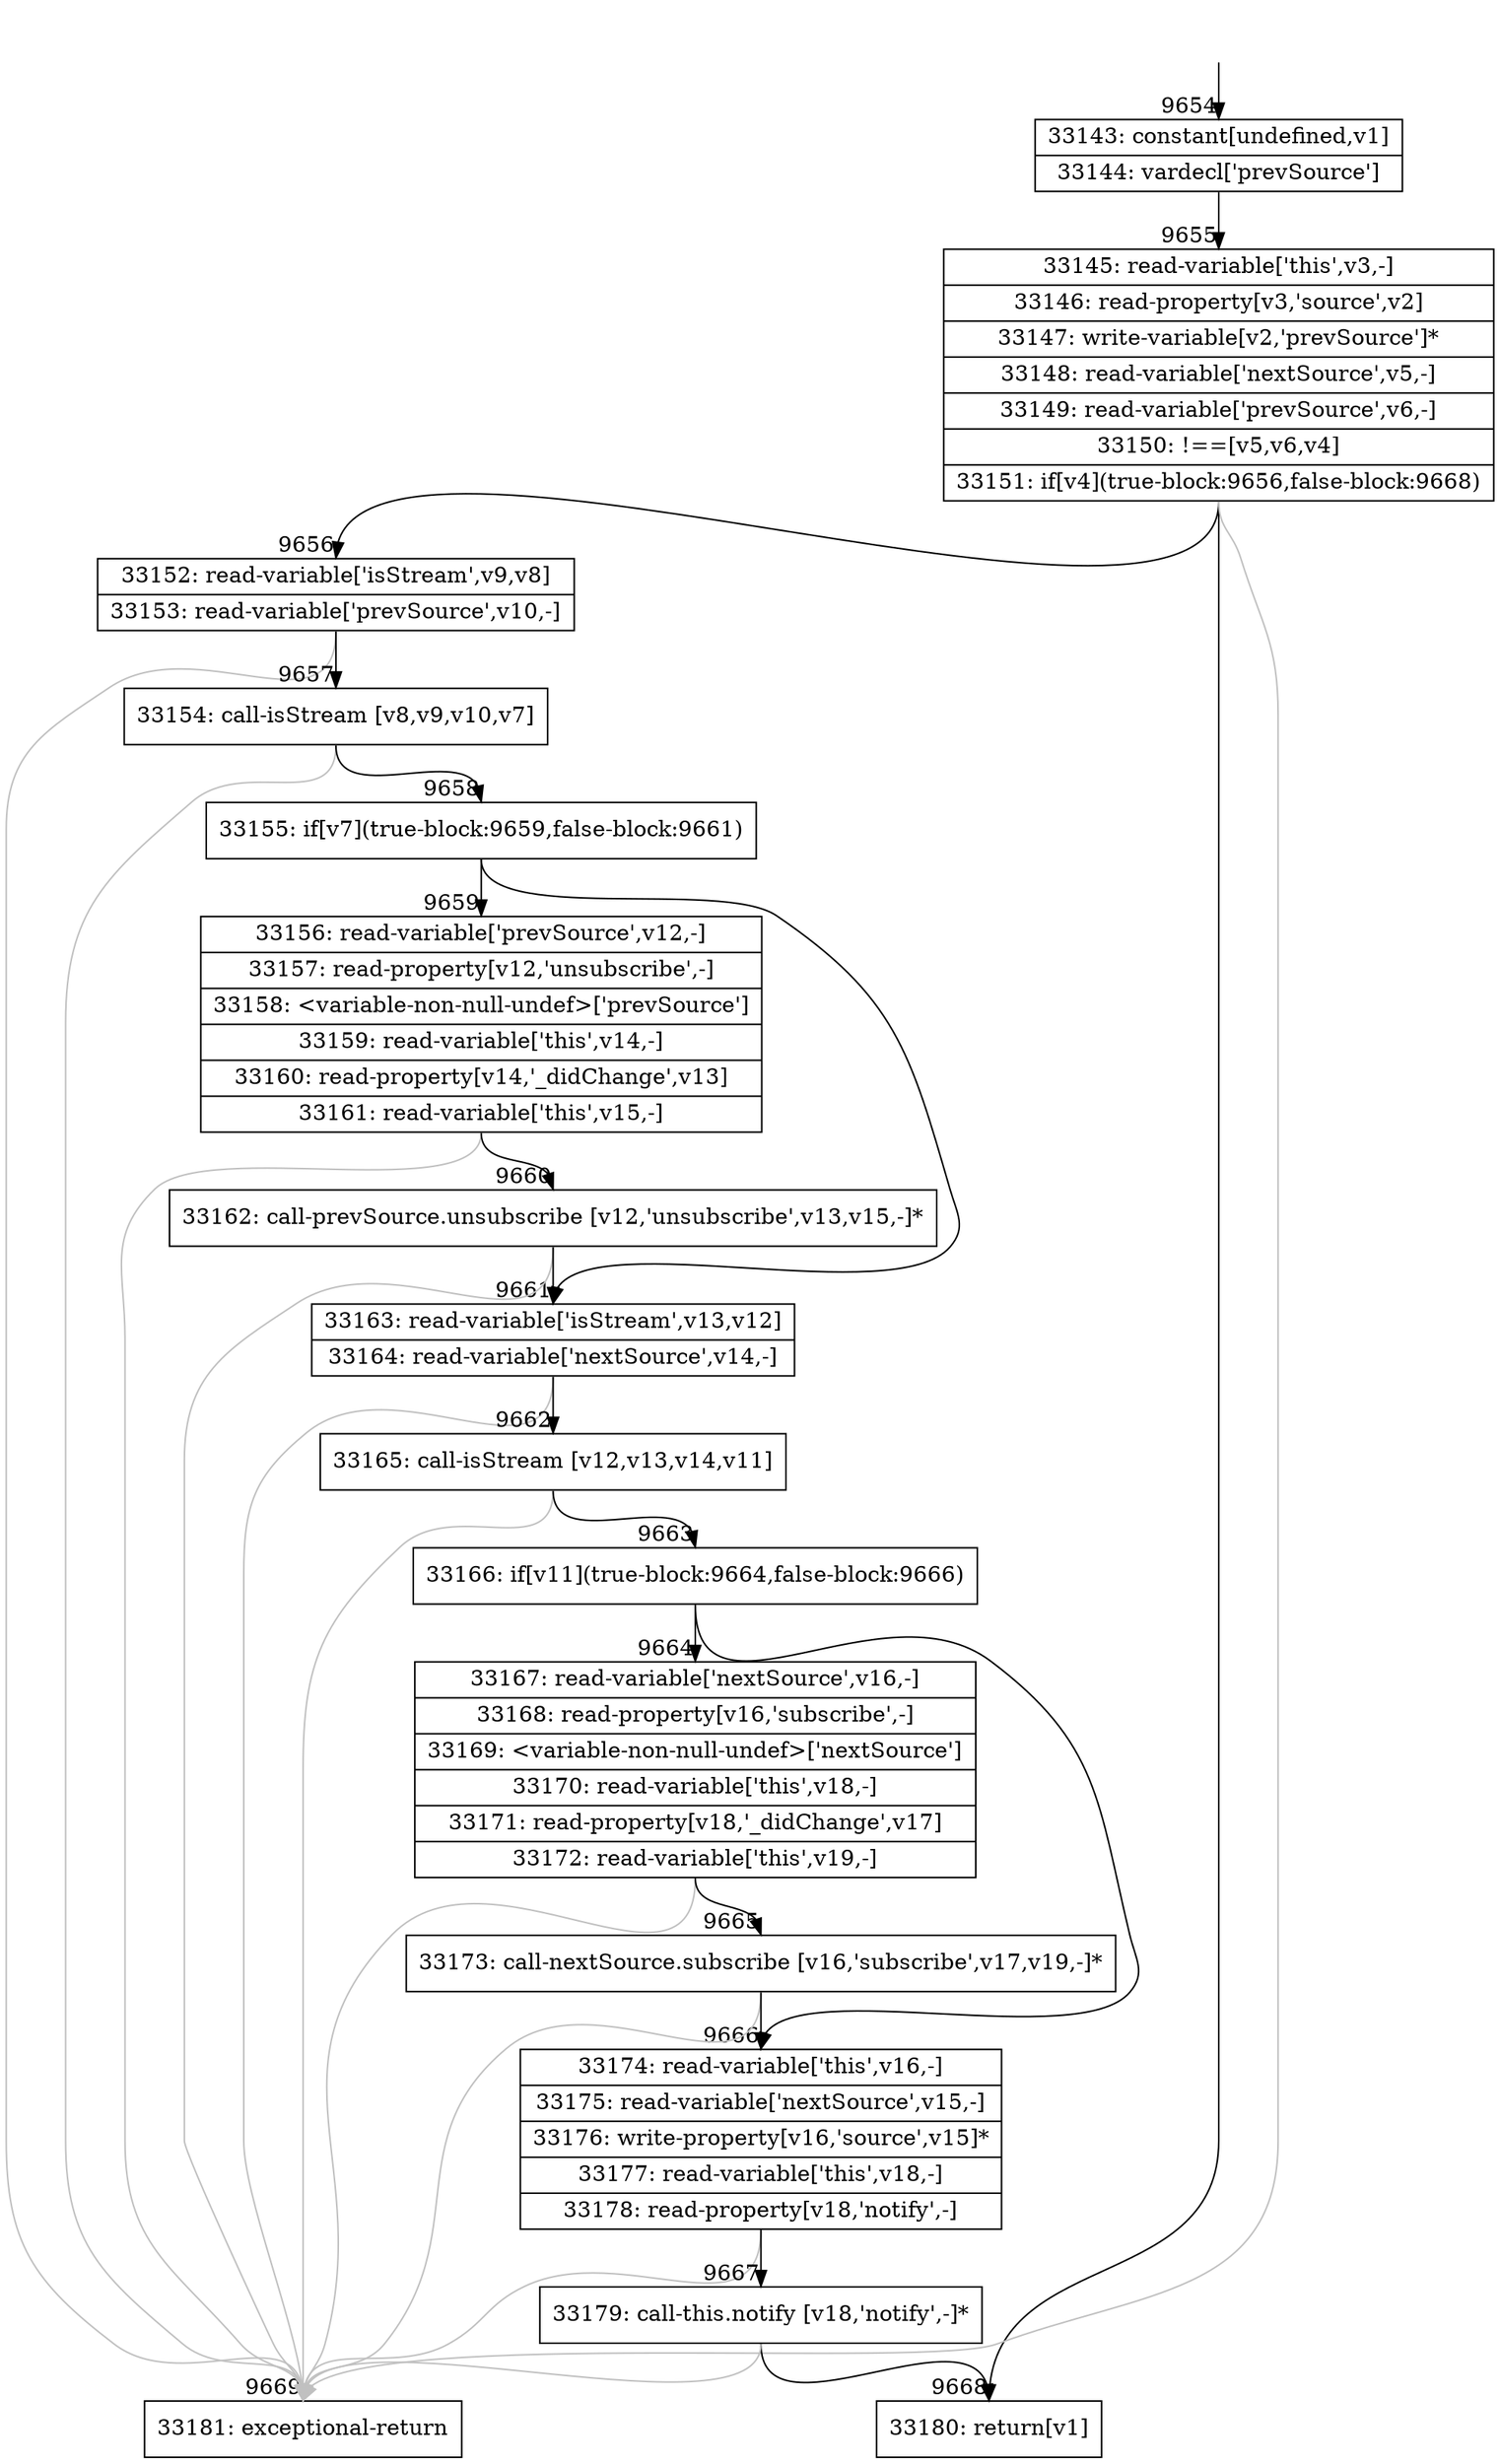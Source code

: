 digraph {
rankdir="TD"
BB_entry819[shape=none,label=""];
BB_entry819 -> BB9654 [tailport=s, headport=n, headlabel="    9654"]
BB9654 [shape=record label="{33143: constant[undefined,v1]|33144: vardecl['prevSource']}" ] 
BB9654 -> BB9655 [tailport=s, headport=n, headlabel="      9655"]
BB9655 [shape=record label="{33145: read-variable['this',v3,-]|33146: read-property[v3,'source',v2]|33147: write-variable[v2,'prevSource']*|33148: read-variable['nextSource',v5,-]|33149: read-variable['prevSource',v6,-]|33150: !==[v5,v6,v4]|33151: if[v4](true-block:9656,false-block:9668)}" ] 
BB9655 -> BB9656 [tailport=s, headport=n, headlabel="      9656"]
BB9655 -> BB9668 [tailport=s, headport=n, headlabel="      9668"]
BB9655 -> BB9669 [tailport=s, headport=n, color=gray, headlabel="      9669"]
BB9656 [shape=record label="{33152: read-variable['isStream',v9,v8]|33153: read-variable['prevSource',v10,-]}" ] 
BB9656 -> BB9657 [tailport=s, headport=n, headlabel="      9657"]
BB9656 -> BB9669 [tailport=s, headport=n, color=gray]
BB9657 [shape=record label="{33154: call-isStream [v8,v9,v10,v7]}" ] 
BB9657 -> BB9658 [tailport=s, headport=n, headlabel="      9658"]
BB9657 -> BB9669 [tailport=s, headport=n, color=gray]
BB9658 [shape=record label="{33155: if[v7](true-block:9659,false-block:9661)}" ] 
BB9658 -> BB9659 [tailport=s, headport=n, headlabel="      9659"]
BB9658 -> BB9661 [tailport=s, headport=n, headlabel="      9661"]
BB9659 [shape=record label="{33156: read-variable['prevSource',v12,-]|33157: read-property[v12,'unsubscribe',-]|33158: \<variable-non-null-undef\>['prevSource']|33159: read-variable['this',v14,-]|33160: read-property[v14,'_didChange',v13]|33161: read-variable['this',v15,-]}" ] 
BB9659 -> BB9660 [tailport=s, headport=n, headlabel="      9660"]
BB9659 -> BB9669 [tailport=s, headport=n, color=gray]
BB9660 [shape=record label="{33162: call-prevSource.unsubscribe [v12,'unsubscribe',v13,v15,-]*}" ] 
BB9660 -> BB9661 [tailport=s, headport=n]
BB9660 -> BB9669 [tailport=s, headport=n, color=gray]
BB9661 [shape=record label="{33163: read-variable['isStream',v13,v12]|33164: read-variable['nextSource',v14,-]}" ] 
BB9661 -> BB9662 [tailport=s, headport=n, headlabel="      9662"]
BB9661 -> BB9669 [tailport=s, headport=n, color=gray]
BB9662 [shape=record label="{33165: call-isStream [v12,v13,v14,v11]}" ] 
BB9662 -> BB9663 [tailport=s, headport=n, headlabel="      9663"]
BB9662 -> BB9669 [tailport=s, headport=n, color=gray]
BB9663 [shape=record label="{33166: if[v11](true-block:9664,false-block:9666)}" ] 
BB9663 -> BB9664 [tailport=s, headport=n, headlabel="      9664"]
BB9663 -> BB9666 [tailport=s, headport=n, headlabel="      9666"]
BB9664 [shape=record label="{33167: read-variable['nextSource',v16,-]|33168: read-property[v16,'subscribe',-]|33169: \<variable-non-null-undef\>['nextSource']|33170: read-variable['this',v18,-]|33171: read-property[v18,'_didChange',v17]|33172: read-variable['this',v19,-]}" ] 
BB9664 -> BB9665 [tailport=s, headport=n, headlabel="      9665"]
BB9664 -> BB9669 [tailport=s, headport=n, color=gray]
BB9665 [shape=record label="{33173: call-nextSource.subscribe [v16,'subscribe',v17,v19,-]*}" ] 
BB9665 -> BB9666 [tailport=s, headport=n]
BB9665 -> BB9669 [tailport=s, headport=n, color=gray]
BB9666 [shape=record label="{33174: read-variable['this',v16,-]|33175: read-variable['nextSource',v15,-]|33176: write-property[v16,'source',v15]*|33177: read-variable['this',v18,-]|33178: read-property[v18,'notify',-]}" ] 
BB9666 -> BB9667 [tailport=s, headport=n, headlabel="      9667"]
BB9666 -> BB9669 [tailport=s, headport=n, color=gray]
BB9667 [shape=record label="{33179: call-this.notify [v18,'notify',-]*}" ] 
BB9667 -> BB9668 [tailport=s, headport=n]
BB9667 -> BB9669 [tailport=s, headport=n, color=gray]
BB9668 [shape=record label="{33180: return[v1]}" ] 
BB9669 [shape=record label="{33181: exceptional-return}" ] 
//#$~ 17390
}
